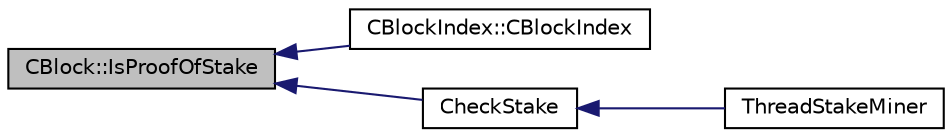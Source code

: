 digraph "CBlock::IsProofOfStake"
{
  edge [fontname="Helvetica",fontsize="10",labelfontname="Helvetica",labelfontsize="10"];
  node [fontname="Helvetica",fontsize="10",shape=record];
  rankdir="LR";
  Node161 [label="CBlock::IsProofOfStake",height=0.2,width=0.4,color="black", fillcolor="grey75", style="filled", fontcolor="black"];
  Node161 -> Node162 [dir="back",color="midnightblue",fontsize="10",style="solid",fontname="Helvetica"];
  Node162 [label="CBlockIndex::CBlockIndex",height=0.2,width=0.4,color="black", fillcolor="white", style="filled",URL="$d3/dbd/class_c_block_index.html#a59e8716601432cd20856d45bc2f10633"];
  Node161 -> Node163 [dir="back",color="midnightblue",fontsize="10",style="solid",fontname="Helvetica"];
  Node163 [label="CheckStake",height=0.2,width=0.4,color="black", fillcolor="white", style="filled",URL="$de/d13/miner_8h.html#a68be4bcfa03b86095641eac5ca996fed",tooltip="Check mined proof-of-stake block. "];
  Node163 -> Node164 [dir="back",color="midnightblue",fontsize="10",style="solid",fontname="Helvetica"];
  Node164 [label="ThreadStakeMiner",height=0.2,width=0.4,color="black", fillcolor="white", style="filled",URL="$d6/de3/miner_8cpp.html#a31faece5ef0e403969b3d3debd79b352"];
}
